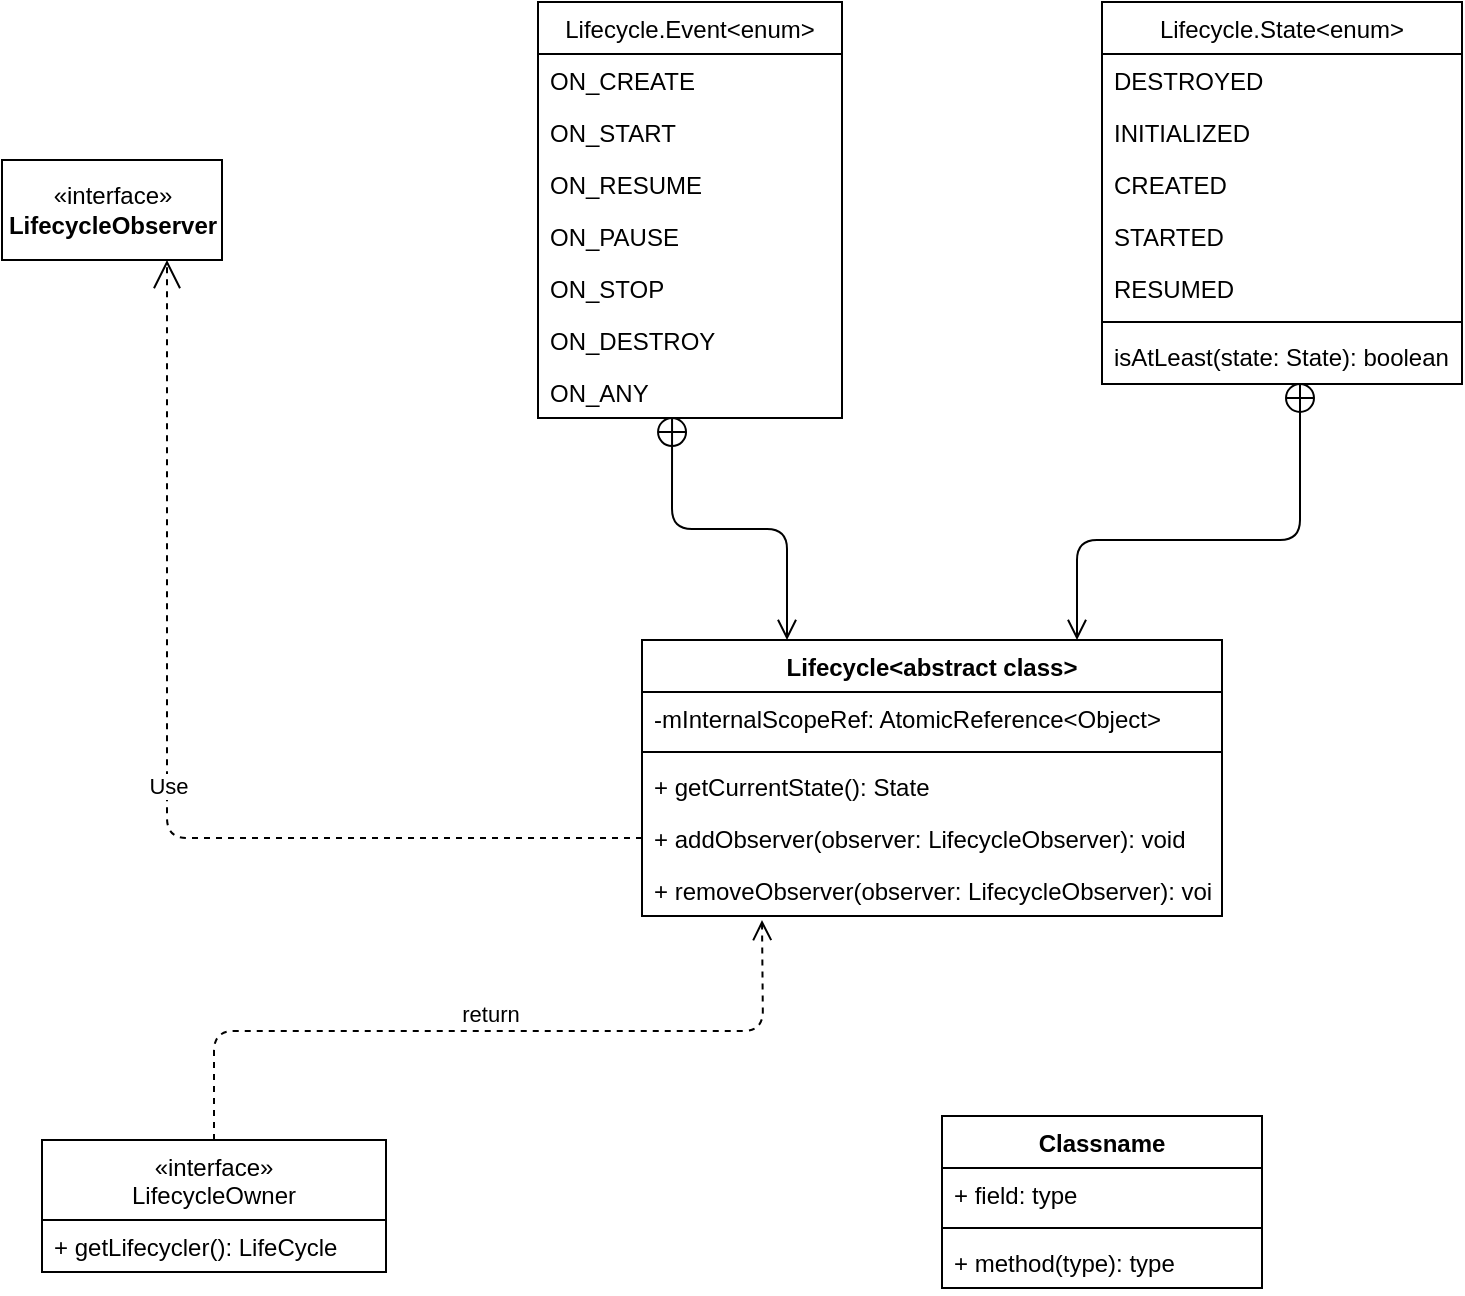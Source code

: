 <mxfile version="14.7.10" type="github">
  <diagram id="C5RBs43oDa-KdzZeNtuy" name="Page-1">
    <mxGraphModel dx="1420" dy="802" grid="1" gridSize="10" guides="1" tooltips="1" connect="1" arrows="1" fold="1" page="1" pageScale="1" pageWidth="827" pageHeight="1169" math="0" shadow="0">
      <root>
        <mxCell id="WIyWlLk6GJQsqaUBKTNV-0" />
        <mxCell id="WIyWlLk6GJQsqaUBKTNV-1" parent="WIyWlLk6GJQsqaUBKTNV-0" />
        <mxCell id="zkfFHV4jXpPFQw0GAbJ--17" value="Lifecycle.Event&lt;enum&gt;" style="swimlane;fontStyle=0;align=center;verticalAlign=top;childLayout=stackLayout;horizontal=1;startSize=26;horizontalStack=0;resizeParent=1;resizeLast=0;collapsible=1;marginBottom=0;rounded=0;shadow=0;strokeWidth=1;" parent="WIyWlLk6GJQsqaUBKTNV-1" vertex="1">
          <mxGeometry x="338" y="71" width="152" height="208" as="geometry">
            <mxRectangle x="550" y="140" width="160" height="26" as="alternateBounds" />
          </mxGeometry>
        </mxCell>
        <mxCell id="zkfFHV4jXpPFQw0GAbJ--18" value="ON_CREATE" style="text;align=left;verticalAlign=top;spacingLeft=4;spacingRight=4;overflow=hidden;rotatable=0;points=[[0,0.5],[1,0.5]];portConstraint=eastwest;" parent="zkfFHV4jXpPFQw0GAbJ--17" vertex="1">
          <mxGeometry y="26" width="152" height="26" as="geometry" />
        </mxCell>
        <mxCell id="zkfFHV4jXpPFQw0GAbJ--19" value="ON_START" style="text;align=left;verticalAlign=top;spacingLeft=4;spacingRight=4;overflow=hidden;rotatable=0;points=[[0,0.5],[1,0.5]];portConstraint=eastwest;rounded=0;shadow=0;html=0;" parent="zkfFHV4jXpPFQw0GAbJ--17" vertex="1">
          <mxGeometry y="52" width="152" height="26" as="geometry" />
        </mxCell>
        <mxCell id="zkfFHV4jXpPFQw0GAbJ--20" value="ON_RESUME" style="text;align=left;verticalAlign=top;spacingLeft=4;spacingRight=4;overflow=hidden;rotatable=0;points=[[0,0.5],[1,0.5]];portConstraint=eastwest;rounded=0;shadow=0;html=0;" parent="zkfFHV4jXpPFQw0GAbJ--17" vertex="1">
          <mxGeometry y="78" width="152" height="26" as="geometry" />
        </mxCell>
        <mxCell id="zkfFHV4jXpPFQw0GAbJ--21" value="ON_PAUSE" style="text;align=left;verticalAlign=top;spacingLeft=4;spacingRight=4;overflow=hidden;rotatable=0;points=[[0,0.5],[1,0.5]];portConstraint=eastwest;rounded=0;shadow=0;html=0;" parent="zkfFHV4jXpPFQw0GAbJ--17" vertex="1">
          <mxGeometry y="104" width="152" height="26" as="geometry" />
        </mxCell>
        <mxCell id="zqtUxQBj5CkgadVjH1wM-1" value="ON_STOP" style="text;align=left;verticalAlign=top;spacingLeft=4;spacingRight=4;overflow=hidden;rotatable=0;points=[[0,0.5],[1,0.5]];portConstraint=eastwest;rounded=0;shadow=0;html=0;" parent="zkfFHV4jXpPFQw0GAbJ--17" vertex="1">
          <mxGeometry y="130" width="152" height="26" as="geometry" />
        </mxCell>
        <mxCell id="zqtUxQBj5CkgadVjH1wM-2" value="ON_DESTROY" style="text;align=left;verticalAlign=top;spacingLeft=4;spacingRight=4;overflow=hidden;rotatable=0;points=[[0,0.5],[1,0.5]];portConstraint=eastwest;rounded=0;shadow=0;html=0;" parent="zkfFHV4jXpPFQw0GAbJ--17" vertex="1">
          <mxGeometry y="156" width="152" height="26" as="geometry" />
        </mxCell>
        <mxCell id="zkfFHV4jXpPFQw0GAbJ--22" value="ON_ANY" style="text;align=left;verticalAlign=top;spacingLeft=4;spacingRight=4;overflow=hidden;rotatable=0;points=[[0,0.5],[1,0.5]];portConstraint=eastwest;rounded=0;shadow=0;html=0;" parent="zkfFHV4jXpPFQw0GAbJ--17" vertex="1">
          <mxGeometry y="182" width="152" height="26" as="geometry" />
        </mxCell>
        <mxCell id="zqtUxQBj5CkgadVjH1wM-3" value="Lifecycle.State&lt;enum&gt;" style="swimlane;fontStyle=0;align=center;verticalAlign=top;childLayout=stackLayout;horizontal=1;startSize=26;horizontalStack=0;resizeParent=1;resizeLast=0;collapsible=1;marginBottom=0;rounded=0;shadow=0;strokeWidth=1;" parent="WIyWlLk6GJQsqaUBKTNV-1" vertex="1">
          <mxGeometry x="620" y="71" width="180" height="191" as="geometry">
            <mxRectangle x="550" y="140" width="160" height="26" as="alternateBounds" />
          </mxGeometry>
        </mxCell>
        <mxCell id="zqtUxQBj5CkgadVjH1wM-4" value="DESTROYED" style="text;align=left;verticalAlign=top;spacingLeft=4;spacingRight=4;overflow=hidden;rotatable=0;points=[[0,0.5],[1,0.5]];portConstraint=eastwest;" parent="zqtUxQBj5CkgadVjH1wM-3" vertex="1">
          <mxGeometry y="26" width="180" height="26" as="geometry" />
        </mxCell>
        <mxCell id="zqtUxQBj5CkgadVjH1wM-5" value="INITIALIZED" style="text;align=left;verticalAlign=top;spacingLeft=4;spacingRight=4;overflow=hidden;rotatable=0;points=[[0,0.5],[1,0.5]];portConstraint=eastwest;rounded=0;shadow=0;html=0;" parent="zqtUxQBj5CkgadVjH1wM-3" vertex="1">
          <mxGeometry y="52" width="180" height="26" as="geometry" />
        </mxCell>
        <mxCell id="zqtUxQBj5CkgadVjH1wM-6" value="CREATED" style="text;align=left;verticalAlign=top;spacingLeft=4;spacingRight=4;overflow=hidden;rotatable=0;points=[[0,0.5],[1,0.5]];portConstraint=eastwest;rounded=0;shadow=0;html=0;" parent="zqtUxQBj5CkgadVjH1wM-3" vertex="1">
          <mxGeometry y="78" width="180" height="26" as="geometry" />
        </mxCell>
        <mxCell id="zqtUxQBj5CkgadVjH1wM-7" value="STARTED" style="text;align=left;verticalAlign=top;spacingLeft=4;spacingRight=4;overflow=hidden;rotatable=0;points=[[0,0.5],[1,0.5]];portConstraint=eastwest;rounded=0;shadow=0;html=0;" parent="zqtUxQBj5CkgadVjH1wM-3" vertex="1">
          <mxGeometry y="104" width="180" height="26" as="geometry" />
        </mxCell>
        <mxCell id="zqtUxQBj5CkgadVjH1wM-8" value="RESUMED" style="text;align=left;verticalAlign=top;spacingLeft=4;spacingRight=4;overflow=hidden;rotatable=0;points=[[0,0.5],[1,0.5]];portConstraint=eastwest;rounded=0;shadow=0;html=0;" parent="zqtUxQBj5CkgadVjH1wM-3" vertex="1">
          <mxGeometry y="130" width="180" height="26" as="geometry" />
        </mxCell>
        <mxCell id="zqtUxQBj5CkgadVjH1wM-11" value="" style="line;strokeWidth=1;fillColor=none;align=left;verticalAlign=middle;spacingTop=-1;spacingLeft=3;spacingRight=3;rotatable=0;labelPosition=right;points=[];portConstraint=eastwest;" parent="zqtUxQBj5CkgadVjH1wM-3" vertex="1">
          <mxGeometry y="156" width="180" height="8" as="geometry" />
        </mxCell>
        <mxCell id="zqtUxQBj5CkgadVjH1wM-10" value="isAtLeast(state: State): boolean" style="text;align=left;verticalAlign=top;spacingLeft=4;spacingRight=4;overflow=hidden;rotatable=0;points=[[0,0.5],[1,0.5]];portConstraint=eastwest;rounded=0;shadow=0;html=0;" parent="zqtUxQBj5CkgadVjH1wM-3" vertex="1">
          <mxGeometry y="164" width="180" height="26" as="geometry" />
        </mxCell>
        <mxCell id="zqtUxQBj5CkgadVjH1wM-12" value="Lifecycle&lt;abstract class&gt;" style="swimlane;fontStyle=1;align=center;verticalAlign=top;childLayout=stackLayout;horizontal=1;startSize=26;horizontalStack=0;resizeParent=1;resizeParentMax=0;resizeLast=0;collapsible=1;marginBottom=0;" parent="WIyWlLk6GJQsqaUBKTNV-1" vertex="1">
          <mxGeometry x="390" y="390" width="290" height="138" as="geometry" />
        </mxCell>
        <mxCell id="zqtUxQBj5CkgadVjH1wM-13" value="-mInternalScopeRef: AtomicReference&lt;Object&gt;" style="text;strokeColor=none;fillColor=none;align=left;verticalAlign=top;spacingLeft=4;spacingRight=4;overflow=hidden;rotatable=0;points=[[0,0.5],[1,0.5]];portConstraint=eastwest;" parent="zqtUxQBj5CkgadVjH1wM-12" vertex="1">
          <mxGeometry y="26" width="290" height="26" as="geometry" />
        </mxCell>
        <mxCell id="zqtUxQBj5CkgadVjH1wM-14" value="" style="line;strokeWidth=1;fillColor=none;align=left;verticalAlign=middle;spacingTop=-1;spacingLeft=3;spacingRight=3;rotatable=0;labelPosition=right;points=[];portConstraint=eastwest;" parent="zqtUxQBj5CkgadVjH1wM-12" vertex="1">
          <mxGeometry y="52" width="290" height="8" as="geometry" />
        </mxCell>
        <mxCell id="zqtUxQBj5CkgadVjH1wM-25" value="+ getCurrentState(): State" style="text;strokeColor=none;fillColor=none;align=left;verticalAlign=top;spacingLeft=4;spacingRight=4;overflow=hidden;rotatable=0;points=[[0,0.5],[1,0.5]];portConstraint=eastwest;" parent="zqtUxQBj5CkgadVjH1wM-12" vertex="1">
          <mxGeometry y="60" width="290" height="26" as="geometry" />
        </mxCell>
        <mxCell id="zqtUxQBj5CkgadVjH1wM-15" value="+ addObserver(observer: LifecycleObserver): void" style="text;strokeColor=none;fillColor=none;align=left;verticalAlign=top;spacingLeft=4;spacingRight=4;overflow=hidden;rotatable=0;points=[[0,0.5],[1,0.5]];portConstraint=eastwest;" parent="zqtUxQBj5CkgadVjH1wM-12" vertex="1">
          <mxGeometry y="86" width="290" height="26" as="geometry" />
        </mxCell>
        <mxCell id="zqtUxQBj5CkgadVjH1wM-24" value="+ removeObserver(observer: LifecycleObserver): void" style="text;strokeColor=none;fillColor=none;align=left;verticalAlign=top;spacingLeft=4;spacingRight=4;overflow=hidden;rotatable=0;points=[[0,0.5],[1,0.5]];portConstraint=eastwest;" parent="zqtUxQBj5CkgadVjH1wM-12" vertex="1">
          <mxGeometry y="112" width="290" height="26" as="geometry" />
        </mxCell>
        <mxCell id="zqtUxQBj5CkgadVjH1wM-26" value="" style="endArrow=open;startArrow=circlePlus;endFill=0;startFill=0;endSize=8;html=1;entryX=0.25;entryY=0;entryDx=0;entryDy=0;edgeStyle=orthogonalEdgeStyle;exitX=0.441;exitY=0.962;exitDx=0;exitDy=0;exitPerimeter=0;" parent="WIyWlLk6GJQsqaUBKTNV-1" source="zkfFHV4jXpPFQw0GAbJ--22" target="zqtUxQBj5CkgadVjH1wM-12" edge="1">
          <mxGeometry width="160" relative="1" as="geometry">
            <mxPoint x="410" y="300" as="sourcePoint" />
            <mxPoint x="440" y="330" as="targetPoint" />
          </mxGeometry>
        </mxCell>
        <mxCell id="zqtUxQBj5CkgadVjH1wM-27" value="" style="endArrow=open;startArrow=circlePlus;endFill=0;startFill=0;endSize=8;html=1;entryX=0.75;entryY=0;entryDx=0;entryDy=0;edgeStyle=orthogonalEdgeStyle;" parent="WIyWlLk6GJQsqaUBKTNV-1" source="zqtUxQBj5CkgadVjH1wM-10" target="zqtUxQBj5CkgadVjH1wM-12" edge="1">
          <mxGeometry width="160" relative="1" as="geometry">
            <mxPoint x="550" y="310" as="sourcePoint" />
            <mxPoint x="660" y="310" as="targetPoint" />
            <Array as="points">
              <mxPoint x="719" y="340" />
              <mxPoint x="608" y="340" />
            </Array>
          </mxGeometry>
        </mxCell>
        <mxCell id="zqtUxQBj5CkgadVjH1wM-29" value="«interface»&lt;br&gt;&lt;b&gt;LifecycleObserver&lt;/b&gt;" style="html=1;" parent="WIyWlLk6GJQsqaUBKTNV-1" vertex="1">
          <mxGeometry x="70" y="150" width="110" height="50" as="geometry" />
        </mxCell>
        <mxCell id="zqtUxQBj5CkgadVjH1wM-30" value="Use" style="endArrow=open;endSize=12;dashed=1;html=1;exitX=0;exitY=0.5;exitDx=0;exitDy=0;entryX=0.75;entryY=1;entryDx=0;entryDy=0;edgeStyle=orthogonalEdgeStyle;" parent="WIyWlLk6GJQsqaUBKTNV-1" source="zqtUxQBj5CkgadVjH1wM-15" target="zqtUxQBj5CkgadVjH1wM-29" edge="1">
          <mxGeometry width="160" relative="1" as="geometry">
            <mxPoint x="480" y="480" as="sourcePoint" />
            <mxPoint x="640" y="480" as="targetPoint" />
          </mxGeometry>
        </mxCell>
        <mxCell id="ooI7DmoPlPqBt7XE1KKF-6" value="«interface»&#xa;LifecycleOwner" style="swimlane;fontStyle=0;childLayout=stackLayout;horizontal=1;startSize=40;fillColor=none;horizontalStack=0;resizeParent=1;resizeParentMax=0;resizeLast=0;collapsible=1;marginBottom=0;" vertex="1" parent="WIyWlLk6GJQsqaUBKTNV-1">
          <mxGeometry x="90" y="640" width="172" height="66" as="geometry" />
        </mxCell>
        <mxCell id="ooI7DmoPlPqBt7XE1KKF-1" value="+ getLifecycler(): LifeCycle" style="text;strokeColor=none;fillColor=none;align=left;verticalAlign=top;spacingLeft=4;spacingRight=4;overflow=hidden;rotatable=0;points=[[0,0.5],[1,0.5]];portConstraint=eastwest;" vertex="1" parent="ooI7DmoPlPqBt7XE1KKF-6">
          <mxGeometry y="40" width="172" height="26" as="geometry" />
        </mxCell>
        <mxCell id="ooI7DmoPlPqBt7XE1KKF-10" value="return" style="html=1;verticalAlign=bottom;endArrow=open;dashed=1;endSize=8;exitX=0.5;exitY=0;exitDx=0;exitDy=0;edgeStyle=orthogonalEdgeStyle;" edge="1" parent="WIyWlLk6GJQsqaUBKTNV-1" source="ooI7DmoPlPqBt7XE1KKF-6">
          <mxGeometry relative="1" as="geometry">
            <mxPoint x="230" y="680" as="sourcePoint" />
            <mxPoint x="450" y="530" as="targetPoint" />
          </mxGeometry>
        </mxCell>
        <mxCell id="ooI7DmoPlPqBt7XE1KKF-17" value="Classname" style="swimlane;fontStyle=1;align=center;verticalAlign=top;childLayout=stackLayout;horizontal=1;startSize=26;horizontalStack=0;resizeParent=1;resizeParentMax=0;resizeLast=0;collapsible=1;marginBottom=0;" vertex="1" parent="WIyWlLk6GJQsqaUBKTNV-1">
          <mxGeometry x="540" y="628" width="160" height="86" as="geometry" />
        </mxCell>
        <mxCell id="ooI7DmoPlPqBt7XE1KKF-18" value="+ field: type" style="text;strokeColor=none;fillColor=none;align=left;verticalAlign=top;spacingLeft=4;spacingRight=4;overflow=hidden;rotatable=0;points=[[0,0.5],[1,0.5]];portConstraint=eastwest;" vertex="1" parent="ooI7DmoPlPqBt7XE1KKF-17">
          <mxGeometry y="26" width="160" height="26" as="geometry" />
        </mxCell>
        <mxCell id="ooI7DmoPlPqBt7XE1KKF-19" value="" style="line;strokeWidth=1;fillColor=none;align=left;verticalAlign=middle;spacingTop=-1;spacingLeft=3;spacingRight=3;rotatable=0;labelPosition=right;points=[];portConstraint=eastwest;" vertex="1" parent="ooI7DmoPlPqBt7XE1KKF-17">
          <mxGeometry y="52" width="160" height="8" as="geometry" />
        </mxCell>
        <mxCell id="ooI7DmoPlPqBt7XE1KKF-20" value="+ method(type): type" style="text;strokeColor=none;fillColor=none;align=left;verticalAlign=top;spacingLeft=4;spacingRight=4;overflow=hidden;rotatable=0;points=[[0,0.5],[1,0.5]];portConstraint=eastwest;" vertex="1" parent="ooI7DmoPlPqBt7XE1KKF-17">
          <mxGeometry y="60" width="160" height="26" as="geometry" />
        </mxCell>
      </root>
    </mxGraphModel>
  </diagram>
</mxfile>
